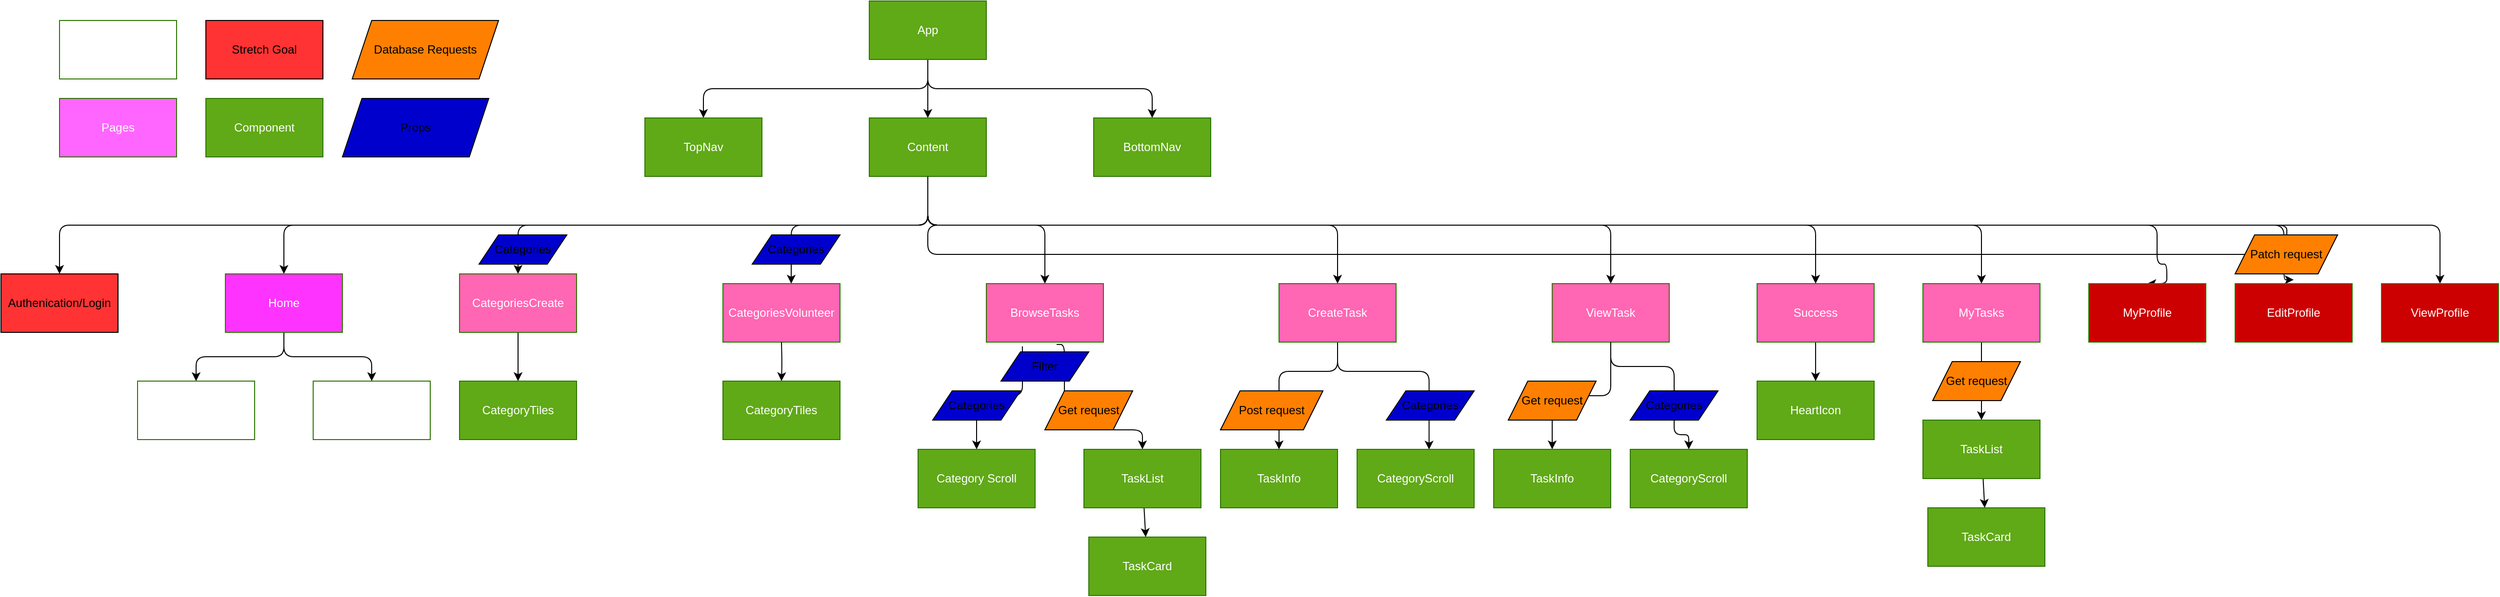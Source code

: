 <mxfile>
    <diagram id="rWSGf-dNv_oNmWu9gTjf" name="Page-1">
        <mxGraphModel dx="2473" dy="1581" grid="1" gridSize="10" guides="1" tooltips="1" connect="1" arrows="1" fold="1" page="1" pageScale="1" pageWidth="827" pageHeight="1169" math="0" shadow="0">
            <root>
                <mxCell id="0"/>
                <mxCell id="1" parent="0"/>
                <mxCell id="57" value="Stretch Goal" style="rounded=0;whiteSpace=wrap;html=1;fillColor=#FF3333;" vertex="1" parent="1">
                    <mxGeometry x="-300" y="-200" width="120" height="60" as="geometry"/>
                </mxCell>
                <mxCell id="69" style="edgeStyle=orthogonalEdgeStyle;html=1;entryX=0.5;entryY=0;entryDx=0;entryDy=0;" edge="1" parent="1" source="62" target="64">
                    <mxGeometry relative="1" as="geometry"/>
                </mxCell>
                <mxCell id="72" style="edgeStyle=orthogonalEdgeStyle;html=1;exitX=0.5;exitY=1;exitDx=0;exitDy=0;entryX=0.5;entryY=0;entryDx=0;entryDy=0;" edge="1" parent="1" source="62" target="67">
                    <mxGeometry relative="1" as="geometry"/>
                </mxCell>
                <mxCell id="73" style="edgeStyle=orthogonalEdgeStyle;html=1;exitX=0.5;exitY=1;exitDx=0;exitDy=0;entryX=0.5;entryY=0;entryDx=0;entryDy=0;" edge="1" parent="1" source="62" target="68">
                    <mxGeometry relative="1" as="geometry"/>
                </mxCell>
                <mxCell id="62" value="App" style="rounded=0;whiteSpace=wrap;html=1;fillColor=#60a917;fontColor=#ffffff;strokeColor=#2D7600;" vertex="1" parent="1">
                    <mxGeometry x="380" y="-220" width="120" height="60" as="geometry"/>
                </mxCell>
                <mxCell id="75" style="edgeStyle=orthogonalEdgeStyle;html=1;exitX=0.5;exitY=1;exitDx=0;exitDy=0;entryX=0.5;entryY=0;entryDx=0;entryDy=0;" edge="1" parent="1" source="64" target="74">
                    <mxGeometry relative="1" as="geometry"/>
                </mxCell>
                <mxCell id="80" style="edgeStyle=orthogonalEdgeStyle;html=1;exitX=0.5;exitY=1;exitDx=0;exitDy=0;entryX=0.5;entryY=0;entryDx=0;entryDy=0;" edge="1" parent="1" source="64" target="79">
                    <mxGeometry relative="1" as="geometry"/>
                </mxCell>
                <mxCell id="81" style="edgeStyle=orthogonalEdgeStyle;html=1;exitX=0.5;exitY=1;exitDx=0;exitDy=0;" edge="1" parent="1" source="64" target="76">
                    <mxGeometry relative="1" as="geometry"/>
                </mxCell>
                <mxCell id="91" style="edgeStyle=orthogonalEdgeStyle;html=1;exitX=0.5;exitY=1;exitDx=0;exitDy=0;" edge="1" parent="1" source="64">
                    <mxGeometry relative="1" as="geometry">
                        <mxPoint x="300" y="70" as="targetPoint"/>
                        <Array as="points">
                            <mxPoint x="440" y="10"/>
                            <mxPoint x="300" y="10"/>
                        </Array>
                    </mxGeometry>
                </mxCell>
                <mxCell id="101" value="" style="edgeStyle=none;html=1;entryX=0.5;entryY=0;entryDx=0;entryDy=0;" edge="1" parent="1" source="64" target="100">
                    <mxGeometry relative="1" as="geometry">
                        <Array as="points">
                            <mxPoint x="440" y="10"/>
                            <mxPoint x="560" y="10"/>
                        </Array>
                    </mxGeometry>
                </mxCell>
                <mxCell id="112" style="edgeStyle=none;html=1;entryX=0.5;entryY=0;entryDx=0;entryDy=0;" edge="1" parent="1" target="108">
                    <mxGeometry relative="1" as="geometry">
                        <mxPoint x="440" y="-40" as="sourcePoint"/>
                        <Array as="points">
                            <mxPoint x="440" y="10"/>
                            <mxPoint x="860" y="10"/>
                        </Array>
                    </mxGeometry>
                </mxCell>
                <mxCell id="113" style="edgeStyle=none;html=1;entryX=0.5;entryY=0;entryDx=0;entryDy=0;" edge="1" parent="1" target="109">
                    <mxGeometry relative="1" as="geometry">
                        <mxPoint x="440" y="-40" as="sourcePoint"/>
                        <Array as="points">
                            <mxPoint x="440" y="10"/>
                            <mxPoint x="960" y="10"/>
                            <mxPoint x="1140" y="10"/>
                        </Array>
                    </mxGeometry>
                </mxCell>
                <mxCell id="114" style="edgeStyle=orthogonalEdgeStyle;html=1;entryX=0.5;entryY=0;entryDx=0;entryDy=0;exitX=0.5;exitY=1;exitDx=0;exitDy=0;" edge="1" parent="1" source="64" target="110">
                    <mxGeometry relative="1" as="geometry">
                        <Array as="points">
                            <mxPoint x="440" y="10"/>
                            <mxPoint x="1350" y="10"/>
                        </Array>
                    </mxGeometry>
                </mxCell>
                <mxCell id="115" style="edgeStyle=orthogonalEdgeStyle;html=1;startArrow=none;" edge="1" parent="1" source="134">
                    <mxGeometry relative="1" as="geometry">
                        <mxPoint x="1840" y="66" as="targetPoint"/>
                        <Array as="points">
                            <mxPoint x="440" y="10"/>
                            <mxPoint x="1830" y="10"/>
                            <mxPoint x="1830" y="66"/>
                        </Array>
                    </mxGeometry>
                </mxCell>
                <mxCell id="152" style="edgeStyle=orthogonalEdgeStyle;html=1;entryX=0.5;entryY=0;entryDx=0;entryDy=0;" edge="1" parent="1" source="64" target="111">
                    <mxGeometry relative="1" as="geometry">
                        <mxPoint x="1740" y="50" as="targetPoint"/>
                        <Array as="points">
                            <mxPoint x="440" y="10"/>
                            <mxPoint x="1700" y="10"/>
                            <mxPoint x="1700" y="50"/>
                            <mxPoint x="1710" y="50"/>
                            <mxPoint x="1710" y="70"/>
                        </Array>
                    </mxGeometry>
                </mxCell>
                <mxCell id="153" style="edgeStyle=orthogonalEdgeStyle;html=1;entryX=0.5;entryY=0;entryDx=0;entryDy=0;" edge="1" parent="1" source="64" target="149">
                    <mxGeometry relative="1" as="geometry">
                        <mxPoint x="1850" y="60" as="targetPoint"/>
                        <Array as="points">
                            <mxPoint x="440" y="10"/>
                            <mxPoint x="1990" y="10"/>
                        </Array>
                    </mxGeometry>
                </mxCell>
                <mxCell id="158" style="edgeStyle=orthogonalEdgeStyle;html=1;entryX=0.5;entryY=0;entryDx=0;entryDy=0;" edge="1" parent="1" source="64" target="154">
                    <mxGeometry relative="1" as="geometry">
                        <Array as="points">
                            <mxPoint x="440" y="10"/>
                            <mxPoint x="1520" y="10"/>
                        </Array>
                    </mxGeometry>
                </mxCell>
                <mxCell id="64" value="Content" style="rounded=0;whiteSpace=wrap;html=1;fillColor=#60a917;fontColor=#ffffff;strokeColor=#2D7600;" vertex="1" parent="1">
                    <mxGeometry x="380" y="-100" width="120" height="60" as="geometry"/>
                </mxCell>
                <mxCell id="66" value="Component" style="rounded=0;whiteSpace=wrap;html=1;fillColor=#60a917;fontColor=#ffffff;strokeColor=#2D7600;" vertex="1" parent="1">
                    <mxGeometry x="-300" y="-120" width="120" height="60" as="geometry"/>
                </mxCell>
                <mxCell id="67" value="TopNav" style="rounded=0;whiteSpace=wrap;html=1;fillColor=#60a917;fontColor=#ffffff;strokeColor=#2D7600;" vertex="1" parent="1">
                    <mxGeometry x="150" y="-100" width="120" height="60" as="geometry"/>
                </mxCell>
                <mxCell id="68" value="BottomNav" style="rounded=0;whiteSpace=wrap;html=1;fillColor=#60a917;fontColor=#ffffff;strokeColor=#2D7600;" vertex="1" parent="1">
                    <mxGeometry x="610" y="-100" width="120" height="60" as="geometry"/>
                </mxCell>
                <mxCell id="87" style="edgeStyle=orthogonalEdgeStyle;html=1;exitX=0.5;exitY=1;exitDx=0;exitDy=0;entryX=0.5;entryY=0;entryDx=0;entryDy=0;" edge="1" parent="1" source="74" target="84">
                    <mxGeometry relative="1" as="geometry"/>
                </mxCell>
                <mxCell id="88" style="edgeStyle=orthogonalEdgeStyle;html=1;exitX=0.5;exitY=1;exitDx=0;exitDy=0;entryX=0.5;entryY=0;entryDx=0;entryDy=0;" edge="1" parent="1" source="74" target="85">
                    <mxGeometry relative="1" as="geometry"/>
                </mxCell>
                <mxCell id="74" value="Home" style="rounded=0;whiteSpace=wrap;html=1;fillColor=#FF33FF;fontColor=#ffffff;strokeColor=#2D7600;" vertex="1" parent="1">
                    <mxGeometry x="-280" y="60" width="120" height="60" as="geometry"/>
                </mxCell>
                <mxCell id="82" style="edgeStyle=orthogonalEdgeStyle;html=1;exitX=0.5;exitY=1;exitDx=0;exitDy=0;entryX=0.5;entryY=0;entryDx=0;entryDy=0;" edge="1" parent="1" source="76" target="77">
                    <mxGeometry relative="1" as="geometry"/>
                </mxCell>
                <mxCell id="76" value="CategoriesCreate" style="rounded=0;whiteSpace=wrap;html=1;fillColor=#FF66B3;fontColor=#ffffff;strokeColor=#2D7600;" vertex="1" parent="1">
                    <mxGeometry x="-40" y="60" width="120" height="60" as="geometry"/>
                </mxCell>
                <mxCell id="77" value="CategoryTiles" style="rounded=0;whiteSpace=wrap;html=1;fillColor=#60a917;fontColor=#ffffff;strokeColor=#2D7600;" vertex="1" parent="1">
                    <mxGeometry x="-40" y="170" width="120" height="60" as="geometry"/>
                </mxCell>
                <mxCell id="79" value="Authenication/Login" style="rounded=0;whiteSpace=wrap;html=1;fillColor=#FF3333;" vertex="1" parent="1">
                    <mxGeometry x="-510" y="60" width="120" height="60" as="geometry"/>
                </mxCell>
                <mxCell id="84" value="Post" style="rounded=0;whiteSpace=wrap;html=1;fillColor=none;fontColor=#ffffff;strokeColor=#2D7600;" vertex="1" parent="1">
                    <mxGeometry x="-370" y="170" width="120" height="60" as="geometry"/>
                </mxCell>
                <mxCell id="85" value="Volunteer" style="rounded=0;whiteSpace=wrap;html=1;fillColor=none;fontColor=#ffffff;strokeColor=#2D7600;" vertex="1" parent="1">
                    <mxGeometry x="-190" y="170" width="120" height="60" as="geometry"/>
                </mxCell>
                <mxCell id="86" value="Used only once" style="rounded=0;whiteSpace=wrap;html=1;fillColor=none;fontColor=#ffffff;strokeColor=#2D7600;" vertex="1" parent="1">
                    <mxGeometry x="-450" y="-200" width="120" height="60" as="geometry"/>
                </mxCell>
                <mxCell id="94" style="edgeStyle=orthogonalEdgeStyle;html=1;exitX=0.308;exitY=1.073;exitDx=0;exitDy=0;exitPerimeter=0;entryX=0.5;entryY=0;entryDx=0;entryDy=0;" edge="1" parent="1" source="100" target="92">
                    <mxGeometry relative="1" as="geometry">
                        <mxPoint x="450" y="240" as="sourcePoint"/>
                        <mxPoint x="510" y="320" as="targetPoint"/>
                    </mxGeometry>
                </mxCell>
                <mxCell id="95" style="edgeStyle=orthogonalEdgeStyle;html=1;entryX=0.5;entryY=0;entryDx=0;entryDy=0;exitX=0.6;exitY=1.04;exitDx=0;exitDy=0;exitPerimeter=0;" edge="1" parent="1" source="100" target="102">
                    <mxGeometry relative="1" as="geometry">
                        <mxPoint x="450" y="240" as="sourcePoint"/>
                        <mxPoint x="700" y="320" as="targetPoint"/>
                        <Array as="points">
                            <mxPoint x="580" y="132"/>
                            <mxPoint x="580" y="220"/>
                            <mxPoint x="660" y="220"/>
                        </Array>
                    </mxGeometry>
                </mxCell>
                <mxCell id="90" value="Pages" style="rounded=0;whiteSpace=wrap;html=1;fillColor=#FF66FF;fontColor=#ffffff;strokeColor=#2D7600;" vertex="1" parent="1">
                    <mxGeometry x="-450" y="-120" width="120" height="60" as="geometry"/>
                </mxCell>
                <mxCell id="92" value="Category Scroll" style="rounded=0;whiteSpace=wrap;html=1;fillColor=#60A917;fontColor=#ffffff;strokeColor=#2D7600;" vertex="1" parent="1">
                    <mxGeometry x="430" y="240" width="120" height="60" as="geometry"/>
                </mxCell>
                <mxCell id="93" value="TaskCard" style="rounded=0;whiteSpace=wrap;html=1;fillColor=#60a917;fontColor=#ffffff;strokeColor=#2D7600;" vertex="1" parent="1">
                    <mxGeometry x="605" y="330" width="120" height="60" as="geometry"/>
                </mxCell>
                <mxCell id="96" value="Get request" style="shape=parallelogram;perimeter=parallelogramPerimeter;whiteSpace=wrap;html=1;fixedSize=1;fillColor=#FF8000;strokeColor=#000000;" vertex="1" parent="1">
                    <mxGeometry x="560" y="180" width="90" height="40" as="geometry"/>
                </mxCell>
                <mxCell id="97" value="CategoriesVolunteer" style="rounded=0;whiteSpace=wrap;html=1;fillColor=#FF66B3;fontColor=#ffffff;strokeColor=#2D7600;" vertex="1" parent="1">
                    <mxGeometry x="230" y="70" width="120" height="60" as="geometry"/>
                </mxCell>
                <mxCell id="100" value="BrowseTasks" style="rounded=0;whiteSpace=wrap;html=1;fillColor=#FF66B3;fontColor=#ffffff;strokeColor=#2D7600;" vertex="1" parent="1">
                    <mxGeometry x="500" y="70" width="120" height="60" as="geometry"/>
                </mxCell>
                <mxCell id="103" value="" style="edgeStyle=none;html=1;" edge="1" parent="1" source="102" target="93">
                    <mxGeometry relative="1" as="geometry"/>
                </mxCell>
                <mxCell id="102" value="TaskList" style="rounded=0;whiteSpace=wrap;html=1;fillColor=#60a917;fontColor=#ffffff;strokeColor=#2D7600;" vertex="1" parent="1">
                    <mxGeometry x="600" y="240" width="120" height="60" as="geometry"/>
                </mxCell>
                <mxCell id="104" style="edgeStyle=orthogonalEdgeStyle;html=1;entryX=0.5;entryY=0;entryDx=0;entryDy=0;" edge="1" parent="1" target="106">
                    <mxGeometry relative="1" as="geometry">
                        <mxPoint x="290" y="130" as="sourcePoint"/>
                    </mxGeometry>
                </mxCell>
                <mxCell id="106" value="CategoryTiles" style="rounded=0;whiteSpace=wrap;html=1;fillColor=#60a917;fontColor=#ffffff;strokeColor=#2D7600;" vertex="1" parent="1">
                    <mxGeometry x="230" y="170" width="120" height="60" as="geometry"/>
                </mxCell>
                <mxCell id="122" style="edgeStyle=orthogonalEdgeStyle;html=1;entryX=0.615;entryY=0.003;entryDx=0;entryDy=0;entryPerimeter=0;" edge="1" parent="1" source="108" target="116">
                    <mxGeometry relative="1" as="geometry">
                        <Array as="points">
                            <mxPoint x="860" y="160"/>
                            <mxPoint x="954" y="160"/>
                        </Array>
                    </mxGeometry>
                </mxCell>
                <mxCell id="138" style="edgeStyle=orthogonalEdgeStyle;html=1;entryX=0.5;entryY=0;entryDx=0;entryDy=0;" edge="1" parent="1" source="108" target="118">
                    <mxGeometry relative="1" as="geometry">
                        <Array as="points">
                            <mxPoint x="860" y="160"/>
                            <mxPoint x="800" y="160"/>
                        </Array>
                    </mxGeometry>
                </mxCell>
                <mxCell id="108" value="CreateTask" style="rounded=0;whiteSpace=wrap;html=1;fillColor=#FF66B3;fontColor=#ffffff;strokeColor=#2D7600;" vertex="1" parent="1">
                    <mxGeometry x="800" y="70" width="120" height="60" as="geometry"/>
                </mxCell>
                <mxCell id="125" style="edgeStyle=orthogonalEdgeStyle;html=1;entryX=0.5;entryY=0;entryDx=0;entryDy=0;" edge="1" parent="1" source="109" target="124">
                    <mxGeometry relative="1" as="geometry"/>
                </mxCell>
                <mxCell id="126" style="edgeStyle=orthogonalEdgeStyle;html=1;entryX=0.5;entryY=0;entryDx=0;entryDy=0;startArrow=none;" edge="1" parent="1" source="146" target="123">
                    <mxGeometry relative="1" as="geometry"/>
                </mxCell>
                <mxCell id="109" value="ViewTask" style="rounded=0;whiteSpace=wrap;html=1;fillColor=#FF66B3;fontColor=#ffffff;strokeColor=#2D7600;" vertex="1" parent="1">
                    <mxGeometry x="1080" y="70" width="120" height="60" as="geometry"/>
                </mxCell>
                <mxCell id="131" value="" style="edgeStyle=orthogonalEdgeStyle;html=1;" edge="1" parent="1" source="110" target="130">
                    <mxGeometry relative="1" as="geometry"/>
                </mxCell>
                <mxCell id="110" value="Success" style="rounded=0;whiteSpace=wrap;html=1;fillColor=#FF66B3;fontColor=#ffffff;strokeColor=#2D7600;" vertex="1" parent="1">
                    <mxGeometry x="1290" y="70" width="120" height="60" as="geometry"/>
                </mxCell>
                <mxCell id="111" value="MyProfile" style="rounded=0;whiteSpace=wrap;html=1;fillColor=#CC0000;fontColor=#ffffff;strokeColor=#2D7600;" vertex="1" parent="1">
                    <mxGeometry x="1630" y="70" width="120" height="60" as="geometry"/>
                </mxCell>
                <mxCell id="116" value="CategoryScroll" style="rounded=0;whiteSpace=wrap;html=1;fillColor=#60A917;fontColor=#ffffff;strokeColor=#2D7600;" vertex="1" parent="1">
                    <mxGeometry x="880" y="240" width="120" height="60" as="geometry"/>
                </mxCell>
                <mxCell id="118" value="TaskInfo" style="rounded=0;whiteSpace=wrap;html=1;fillColor=#60a917;fontColor=#ffffff;strokeColor=#2D7600;" vertex="1" parent="1">
                    <mxGeometry x="740" y="240" width="120" height="60" as="geometry"/>
                </mxCell>
                <mxCell id="123" value="CategoryScroll" style="rounded=0;whiteSpace=wrap;html=1;fillColor=#60A917;fontColor=#ffffff;strokeColor=#2D7600;" vertex="1" parent="1">
                    <mxGeometry x="1160" y="240" width="120" height="60" as="geometry"/>
                </mxCell>
                <mxCell id="124" value="TaskInfo" style="rounded=0;whiteSpace=wrap;html=1;fillColor=#60a917;fontColor=#ffffff;strokeColor=#2D7600;" vertex="1" parent="1">
                    <mxGeometry x="1020" y="240" width="120" height="60" as="geometry"/>
                </mxCell>
                <mxCell id="127" value="Get request" style="shape=parallelogram;perimeter=parallelogramPerimeter;whiteSpace=wrap;html=1;fixedSize=1;fillColor=#FF8000;strokeColor=#000000;" vertex="1" parent="1">
                    <mxGeometry x="1035" y="170" width="90" height="40" as="geometry"/>
                </mxCell>
                <mxCell id="128" value="Post request" style="shape=parallelogram;perimeter=parallelogramPerimeter;whiteSpace=wrap;html=1;fixedSize=1;fillColor=#FF8000;strokeColor=#000000;" vertex="1" parent="1">
                    <mxGeometry x="740" y="180" width="105" height="40" as="geometry"/>
                </mxCell>
                <mxCell id="130" value="HeartIcon" style="rounded=0;whiteSpace=wrap;html=1;fillColor=#60A917;fontColor=#ffffff;strokeColor=#2D7600;" vertex="1" parent="1">
                    <mxGeometry x="1290" y="170" width="120" height="60" as="geometry"/>
                </mxCell>
                <mxCell id="132" value="EditProfile" style="rounded=0;whiteSpace=wrap;html=1;fillColor=#CC0000;fontColor=#ffffff;strokeColor=#2D7600;" vertex="1" parent="1">
                    <mxGeometry x="1780" y="70" width="120" height="60" as="geometry"/>
                </mxCell>
                <mxCell id="140" value="Database Requests" style="shape=parallelogram;perimeter=parallelogramPerimeter;whiteSpace=wrap;html=1;fixedSize=1;fillColor=#FF8000;strokeColor=#000000;" vertex="1" parent="1">
                    <mxGeometry x="-150" y="-200" width="150" height="60" as="geometry"/>
                </mxCell>
                <mxCell id="141" value="Props" style="shape=parallelogram;perimeter=parallelogramPerimeter;whiteSpace=wrap;html=1;fixedSize=1;fillColor=#0000CC;strokeColor=#000000;" vertex="1" parent="1">
                    <mxGeometry x="-160" y="-120" width="150" height="60" as="geometry"/>
                </mxCell>
                <mxCell id="142" value="Categories" style="shape=parallelogram;perimeter=parallelogramPerimeter;whiteSpace=wrap;html=1;fixedSize=1;fillColor=#0000CC;strokeColor=#000000;" vertex="1" parent="1">
                    <mxGeometry x="-20" y="20" width="90" height="30" as="geometry"/>
                </mxCell>
                <mxCell id="143" value="Categories" style="shape=parallelogram;perimeter=parallelogramPerimeter;whiteSpace=wrap;html=1;fixedSize=1;fillColor=#0000CC;strokeColor=#000000;" vertex="1" parent="1">
                    <mxGeometry x="260" y="20" width="90" height="30" as="geometry"/>
                </mxCell>
                <mxCell id="144" value="Categories" style="shape=parallelogram;perimeter=parallelogramPerimeter;whiteSpace=wrap;html=1;fixedSize=1;fillColor=#0000CC;strokeColor=#000000;" vertex="1" parent="1">
                    <mxGeometry x="445" y="180" width="90" height="30" as="geometry"/>
                </mxCell>
                <mxCell id="145" value="Categories" style="shape=parallelogram;perimeter=parallelogramPerimeter;whiteSpace=wrap;html=1;fixedSize=1;fillColor=#0000CC;strokeColor=#000000;" vertex="1" parent="1">
                    <mxGeometry x="910" y="180" width="90" height="30" as="geometry"/>
                </mxCell>
                <mxCell id="147" value="" style="edgeStyle=orthogonalEdgeStyle;html=1;entryX=0.5;entryY=0;entryDx=0;entryDy=0;endArrow=none;" edge="1" parent="1" source="109" target="146">
                    <mxGeometry relative="1" as="geometry">
                        <mxPoint x="1140" y="130" as="sourcePoint"/>
                        <mxPoint x="1220" y="240" as="targetPoint"/>
                    </mxGeometry>
                </mxCell>
                <mxCell id="146" value="Categories" style="shape=parallelogram;perimeter=parallelogramPerimeter;whiteSpace=wrap;html=1;fixedSize=1;fillColor=#0000CC;strokeColor=#000000;" vertex="1" parent="1">
                    <mxGeometry x="1160" y="180" width="90" height="30" as="geometry"/>
                </mxCell>
                <mxCell id="148" value="Filter" style="shape=parallelogram;perimeter=parallelogramPerimeter;whiteSpace=wrap;html=1;fixedSize=1;fillColor=#0000CC;strokeColor=#000000;" vertex="1" parent="1">
                    <mxGeometry x="515" y="140" width="90" height="30" as="geometry"/>
                </mxCell>
                <mxCell id="149" value="ViewProfile" style="rounded=0;whiteSpace=wrap;html=1;fillColor=#CC0000;fontColor=#ffffff;strokeColor=#2D7600;" vertex="1" parent="1">
                    <mxGeometry x="1930" y="70" width="120" height="60" as="geometry"/>
                </mxCell>
                <mxCell id="168" style="edgeStyle=orthogonalEdgeStyle;html=1;entryX=0.5;entryY=0;entryDx=0;entryDy=0;" edge="1" parent="1" source="154" target="167">
                    <mxGeometry relative="1" as="geometry"/>
                </mxCell>
                <mxCell id="154" value="MyTasks" style="rounded=0;whiteSpace=wrap;html=1;fillColor=#FF66B3;fontColor=#ffffff;strokeColor=#2D7600;" vertex="1" parent="1">
                    <mxGeometry x="1460" y="70" width="120" height="60" as="geometry"/>
                </mxCell>
                <mxCell id="157" value="" style="edgeStyle=orthogonalEdgeStyle;html=1;endArrow=none;" edge="1" parent="1" source="64" target="134">
                    <mxGeometry relative="1" as="geometry">
                        <mxPoint x="440" y="-40" as="sourcePoint"/>
                        <mxPoint x="1840" y="66" as="targetPoint"/>
                        <Array as="points">
                            <mxPoint x="440" y="10"/>
                            <mxPoint x="1833" y="10"/>
                        </Array>
                    </mxGeometry>
                </mxCell>
                <mxCell id="134" value="Patch request" style="shape=parallelogram;perimeter=parallelogramPerimeter;whiteSpace=wrap;html=1;fixedSize=1;fillColor=#FF8000;strokeColor=#000000;" vertex="1" parent="1">
                    <mxGeometry x="1780" y="20" width="105" height="40" as="geometry"/>
                </mxCell>
                <mxCell id="164" value="TaskCard" style="rounded=0;whiteSpace=wrap;html=1;fillColor=#60a917;fontColor=#ffffff;strokeColor=#2D7600;" vertex="1" parent="1">
                    <mxGeometry x="1465" y="300" width="120" height="60" as="geometry"/>
                </mxCell>
                <mxCell id="165" value="Get request" style="shape=parallelogram;perimeter=parallelogramPerimeter;whiteSpace=wrap;html=1;fixedSize=1;fillColor=#FF8000;strokeColor=#000000;" vertex="1" parent="1">
                    <mxGeometry x="1470" y="150" width="90" height="40" as="geometry"/>
                </mxCell>
                <mxCell id="166" value="" style="edgeStyle=none;html=1;" edge="1" parent="1" source="167" target="164">
                    <mxGeometry relative="1" as="geometry"/>
                </mxCell>
                <mxCell id="167" value="TaskList" style="rounded=0;whiteSpace=wrap;html=1;fillColor=#60a917;fontColor=#ffffff;strokeColor=#2D7600;" vertex="1" parent="1">
                    <mxGeometry x="1460" y="210" width="120" height="60" as="geometry"/>
                </mxCell>
            </root>
        </mxGraphModel>
    </diagram>
</mxfile>